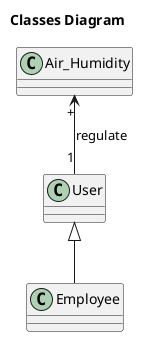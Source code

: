 @startuml
title Classes Diagram

Class Employee
Class User
Class Air_Humidity

User <|-- Employee
User"1" -up-> "+"Air_Humidity : regulate
@enduml
